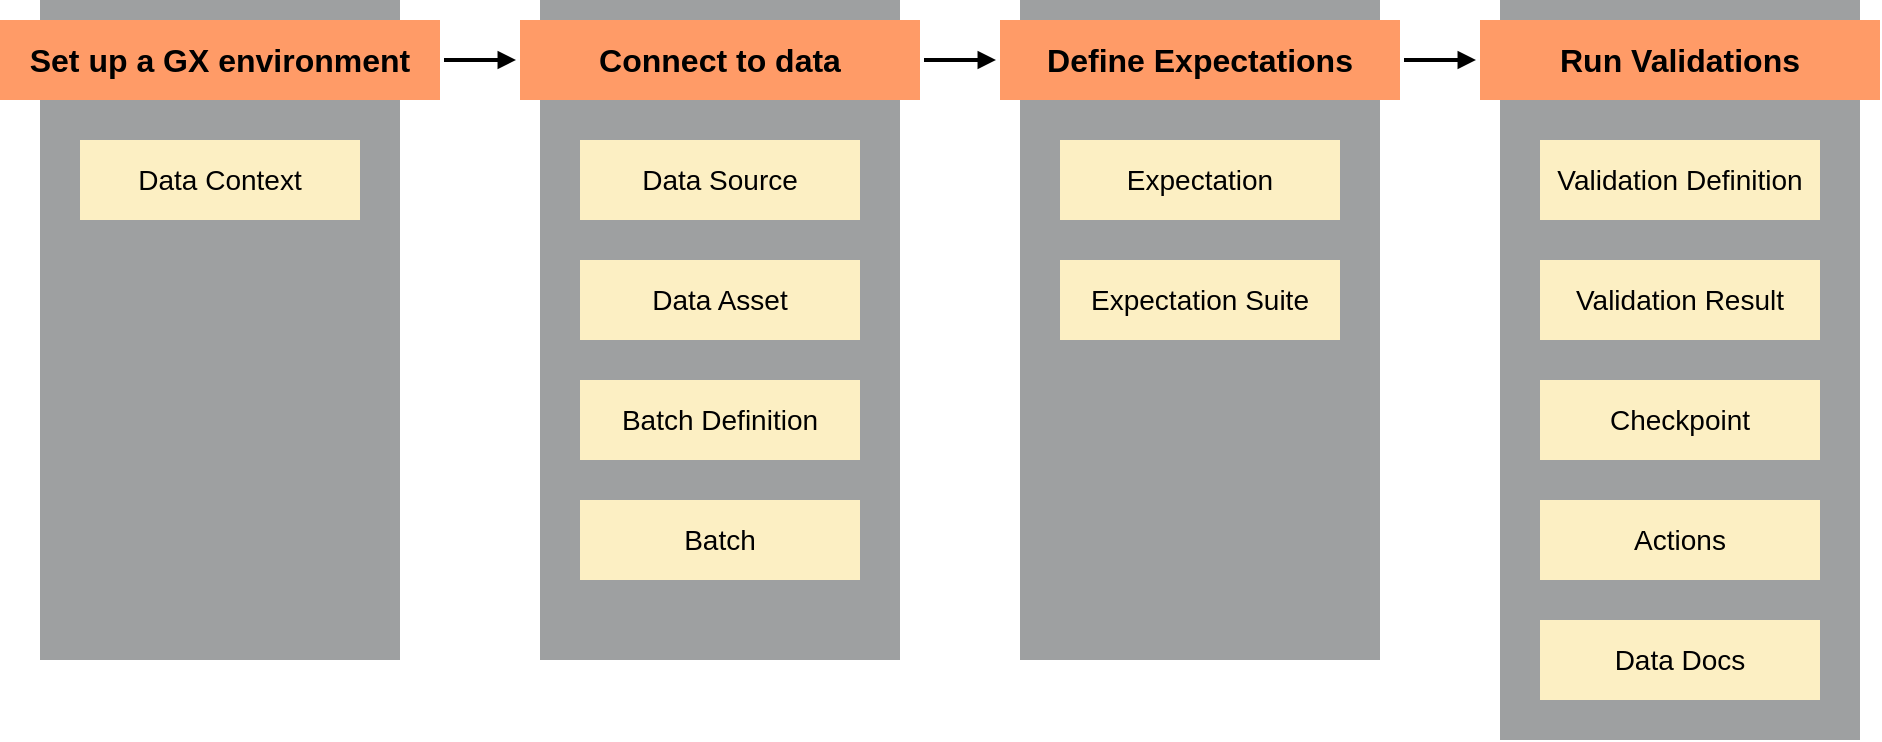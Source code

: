 <mxfile version="24.7.7">
  <diagram name="common-workflow-steps" id="kMudZOk_4hsH4u6O0GoN">
    <mxGraphModel dx="1229" dy="991" grid="1" gridSize="10" guides="1" tooltips="1" connect="1" arrows="1" fold="1" page="1" pageScale="1" pageWidth="1100" pageHeight="850" math="0" shadow="0">
      <root>
        <mxCell id="0" />
        <mxCell id="1" parent="0" />
        <mxCell id="RtIyawpBjxdj1EDCbMUZ-23" value="" style="rounded=0;whiteSpace=wrap;html=1;fillColor=#9EA0A1;strokeColor=none;" parent="1" vertex="1">
          <mxGeometry x="770" y="70" width="180" height="370" as="geometry" />
        </mxCell>
        <mxCell id="RtIyawpBjxdj1EDCbMUZ-22" value="" style="rounded=0;whiteSpace=wrap;html=1;fillColor=#9EA0A1;strokeColor=none;" parent="1" vertex="1">
          <mxGeometry x="530" y="70" width="180" height="330" as="geometry" />
        </mxCell>
        <mxCell id="RtIyawpBjxdj1EDCbMUZ-21" value="" style="rounded=0;whiteSpace=wrap;html=1;fillColor=#9EA0A1;strokeColor=none;" parent="1" vertex="1">
          <mxGeometry x="290" y="70" width="180" height="330" as="geometry" />
        </mxCell>
        <mxCell id="RtIyawpBjxdj1EDCbMUZ-20" value="" style="rounded=0;whiteSpace=wrap;html=1;fillColor=#9EA0A1;strokeColor=none;" parent="1" vertex="1">
          <mxGeometry x="40" y="70" width="180" height="330" as="geometry" />
        </mxCell>
        <mxCell id="RtIyawpBjxdj1EDCbMUZ-17" value="" style="edgeStyle=orthogonalEdgeStyle;rounded=0;orthogonalLoop=1;jettySize=auto;html=1;strokeWidth=2;endArrow=block;endFill=1;startSize=4;endSize=4;sourcePerimeterSpacing=2;targetPerimeterSpacing=2;" parent="1" source="RtIyawpBjxdj1EDCbMUZ-1" target="RtIyawpBjxdj1EDCbMUZ-2" edge="1">
          <mxGeometry relative="1" as="geometry" />
        </mxCell>
        <mxCell id="RtIyawpBjxdj1EDCbMUZ-1" value="Set up a GX environment" style="text;html=1;align=center;verticalAlign=middle;whiteSpace=wrap;rounded=0;fontSize=16;fontStyle=1;fillColor=#FF9B67;" parent="1" vertex="1">
          <mxGeometry x="20" y="80" width="220" height="40" as="geometry" />
        </mxCell>
        <mxCell id="RtIyawpBjxdj1EDCbMUZ-18" value="" style="edgeStyle=orthogonalEdgeStyle;rounded=0;orthogonalLoop=1;jettySize=auto;html=1;strokeWidth=2;endArrow=block;endFill=1;startSize=4;endSize=4;sourcePerimeterSpacing=2;targetPerimeterSpacing=2;" parent="1" source="RtIyawpBjxdj1EDCbMUZ-2" target="RtIyawpBjxdj1EDCbMUZ-3" edge="1">
          <mxGeometry relative="1" as="geometry" />
        </mxCell>
        <mxCell id="RtIyawpBjxdj1EDCbMUZ-2" value="Connect to data" style="text;html=1;align=center;verticalAlign=middle;whiteSpace=wrap;rounded=0;fontSize=16;fontStyle=1;fillColor=#FF9B67;" parent="1" vertex="1">
          <mxGeometry x="280" y="80" width="200" height="40" as="geometry" />
        </mxCell>
        <mxCell id="RtIyawpBjxdj1EDCbMUZ-19" value="" style="edgeStyle=orthogonalEdgeStyle;rounded=0;orthogonalLoop=1;jettySize=auto;html=1;strokeWidth=2;endArrow=block;endFill=1;startSize=4;endSize=4;sourcePerimeterSpacing=2;targetPerimeterSpacing=2;" parent="1" source="RtIyawpBjxdj1EDCbMUZ-3" target="RtIyawpBjxdj1EDCbMUZ-4" edge="1">
          <mxGeometry relative="1" as="geometry" />
        </mxCell>
        <mxCell id="RtIyawpBjxdj1EDCbMUZ-3" value="Define Expectations" style="text;html=1;align=center;verticalAlign=middle;whiteSpace=wrap;rounded=0;fontSize=16;fontStyle=1;fillColor=#FF9B67;" parent="1" vertex="1">
          <mxGeometry x="520" y="80" width="200" height="40" as="geometry" />
        </mxCell>
        <mxCell id="RtIyawpBjxdj1EDCbMUZ-4" value="Run Validations" style="text;html=1;align=center;verticalAlign=middle;whiteSpace=wrap;rounded=0;fontSize=16;fontStyle=1;fillColor=#FF9B67;" parent="1" vertex="1">
          <mxGeometry x="760" y="80" width="200" height="40" as="geometry" />
        </mxCell>
        <mxCell id="RtIyawpBjxdj1EDCbMUZ-5" value="Data Source" style="text;html=1;align=center;verticalAlign=middle;whiteSpace=wrap;rounded=0;fontSize=14;fillColor=#FCEFC3;" parent="1" vertex="1">
          <mxGeometry x="310" y="140" width="140" height="40" as="geometry" />
        </mxCell>
        <mxCell id="RtIyawpBjxdj1EDCbMUZ-6" value="Data Asset" style="text;html=1;align=center;verticalAlign=middle;whiteSpace=wrap;rounded=0;fontSize=14;fillColor=#FCEFC3;" parent="1" vertex="1">
          <mxGeometry x="310" y="200" width="140" height="40" as="geometry" />
        </mxCell>
        <mxCell id="RtIyawpBjxdj1EDCbMUZ-7" value="Batch Definition" style="text;html=1;align=center;verticalAlign=middle;whiteSpace=wrap;rounded=0;fontSize=14;fillColor=#FCEFC3;" parent="1" vertex="1">
          <mxGeometry x="310" y="260" width="140" height="40" as="geometry" />
        </mxCell>
        <mxCell id="RtIyawpBjxdj1EDCbMUZ-8" value="Batch" style="text;html=1;align=center;verticalAlign=middle;whiteSpace=wrap;rounded=0;fontSize=14;fillColor=#FCEFC3;" parent="1" vertex="1">
          <mxGeometry x="310" y="320" width="140" height="40" as="geometry" />
        </mxCell>
        <mxCell id="RtIyawpBjxdj1EDCbMUZ-9" value="Data Context" style="text;html=1;align=center;verticalAlign=middle;whiteSpace=wrap;rounded=0;fontSize=14;fillColor=#FCEFC3;" parent="1" vertex="1">
          <mxGeometry x="60" y="140" width="140" height="40" as="geometry" />
        </mxCell>
        <mxCell id="RtIyawpBjxdj1EDCbMUZ-10" value="Expectation" style="text;html=1;align=center;verticalAlign=middle;whiteSpace=wrap;rounded=0;fontSize=14;fillColor=#FCEFC3;" parent="1" vertex="1">
          <mxGeometry x="550" y="140" width="140" height="40" as="geometry" />
        </mxCell>
        <mxCell id="RtIyawpBjxdj1EDCbMUZ-11" value="Expectation Suite" style="text;html=1;align=center;verticalAlign=middle;whiteSpace=wrap;rounded=0;fontSize=14;fillColor=#FCEFC3;" parent="1" vertex="1">
          <mxGeometry x="550" y="200" width="140" height="40" as="geometry" />
        </mxCell>
        <mxCell id="RtIyawpBjxdj1EDCbMUZ-12" value="Validation Definition" style="text;html=1;align=center;verticalAlign=middle;whiteSpace=wrap;rounded=0;fontSize=14;fillColor=#FCEFC3;" parent="1" vertex="1">
          <mxGeometry x="790" y="140" width="140" height="40" as="geometry" />
        </mxCell>
        <mxCell id="RtIyawpBjxdj1EDCbMUZ-13" value="Validation Result" style="text;html=1;align=center;verticalAlign=middle;whiteSpace=wrap;rounded=0;fontSize=14;fillColor=#FCEFC3;" parent="1" vertex="1">
          <mxGeometry x="790" y="200" width="140" height="40" as="geometry" />
        </mxCell>
        <mxCell id="RtIyawpBjxdj1EDCbMUZ-14" value="Checkpoint" style="text;html=1;align=center;verticalAlign=middle;whiteSpace=wrap;rounded=0;fontSize=14;fillColor=#FCEFC3;" parent="1" vertex="1">
          <mxGeometry x="790" y="260" width="140" height="40" as="geometry" />
        </mxCell>
        <mxCell id="RtIyawpBjxdj1EDCbMUZ-15" value="Actions" style="text;html=1;align=center;verticalAlign=middle;whiteSpace=wrap;rounded=0;fontSize=14;fillColor=#FCEFC3;" parent="1" vertex="1">
          <mxGeometry x="790" y="320" width="140" height="40" as="geometry" />
        </mxCell>
        <mxCell id="RtIyawpBjxdj1EDCbMUZ-16" value="Data Docs" style="text;html=1;align=center;verticalAlign=middle;whiteSpace=wrap;rounded=0;fontSize=14;fillColor=#FCEFC3;" parent="1" vertex="1">
          <mxGeometry x="790" y="380" width="140" height="40" as="geometry" />
        </mxCell>
      </root>
    </mxGraphModel>
  </diagram>
</mxfile>
